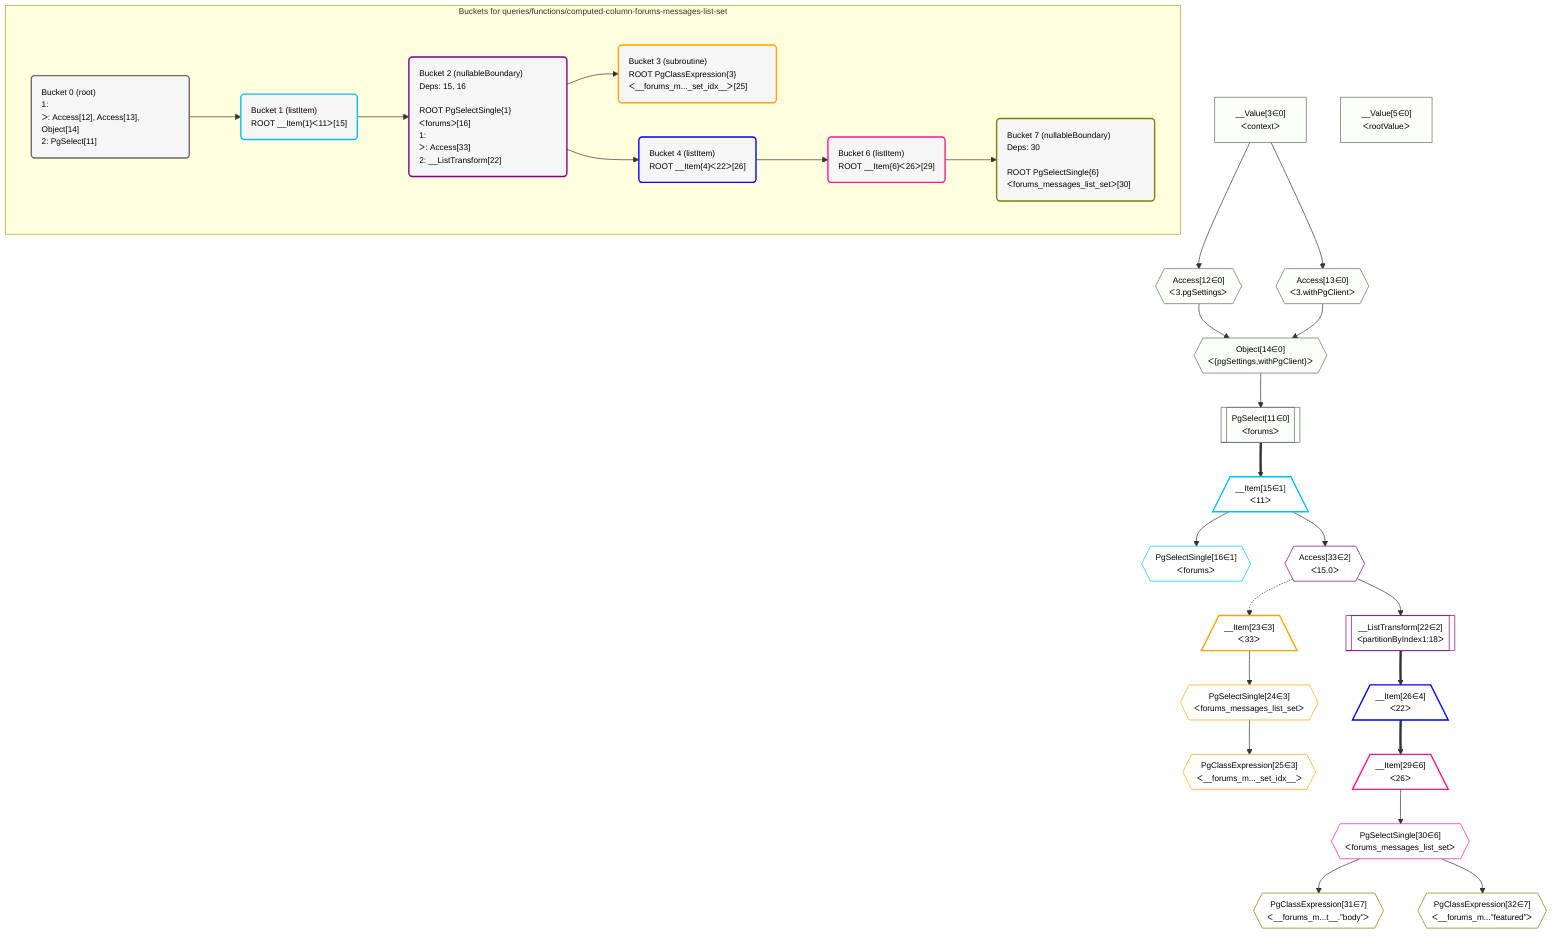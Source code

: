 %%{init: {'themeVariables': { 'fontSize': '12px'}}}%%
graph TD
    classDef path fill:#eee,stroke:#000,color:#000
    classDef plan fill:#fff,stroke-width:1px,color:#000
    classDef itemplan fill:#fff,stroke-width:2px,color:#000
    classDef unbatchedplan fill:#dff,stroke-width:1px,color:#000
    classDef sideeffectplan fill:#fcc,stroke-width:2px,color:#000
    classDef bucket fill:#f6f6f6,color:#000,stroke-width:2px,text-align:left


    %% plan dependencies
    Object14{{"Object[14∈0]<br />ᐸ{pgSettings,withPgClient}ᐳ"}}:::plan
    Access12{{"Access[12∈0]<br />ᐸ3.pgSettingsᐳ"}}:::plan
    Access13{{"Access[13∈0]<br />ᐸ3.withPgClientᐳ"}}:::plan
    Access12 & Access13 --> Object14
    PgSelect11[["PgSelect[11∈0]<br />ᐸforumsᐳ"]]:::plan
    Object14 --> PgSelect11
    __Value3["__Value[3∈0]<br />ᐸcontextᐳ"]:::plan
    __Value3 --> Access12
    __Value3 --> Access13
    __Value5["__Value[5∈0]<br />ᐸrootValueᐳ"]:::plan
    __Item15[/"__Item[15∈1]<br />ᐸ11ᐳ"\]:::itemplan
    PgSelect11 ==> __Item15
    PgSelectSingle16{{"PgSelectSingle[16∈1]<br />ᐸforumsᐳ"}}:::plan
    __Item15 --> PgSelectSingle16
    __ListTransform22[["__ListTransform[22∈2]<br />ᐸpartitionByIndex1:18ᐳ"]]:::plan
    Access33{{"Access[33∈2]<br />ᐸ15.0ᐳ"}}:::plan
    Access33 --> __ListTransform22
    __Item15 --> Access33
    __Item23[/"__Item[23∈3]<br />ᐸ33ᐳ"\]:::itemplan
    Access33 -.-> __Item23
    PgSelectSingle24{{"PgSelectSingle[24∈3]<br />ᐸforums_messages_list_setᐳ"}}:::plan
    __Item23 --> PgSelectSingle24
    PgClassExpression25{{"PgClassExpression[25∈3]<br />ᐸ__forums_m..._set_idx__ᐳ"}}:::plan
    PgSelectSingle24 --> PgClassExpression25
    __Item26[/"__Item[26∈4]<br />ᐸ22ᐳ"\]:::itemplan
    __ListTransform22 ==> __Item26
    __Item29[/"__Item[29∈6]<br />ᐸ26ᐳ"\]:::itemplan
    __Item26 ==> __Item29
    PgSelectSingle30{{"PgSelectSingle[30∈6]<br />ᐸforums_messages_list_setᐳ"}}:::plan
    __Item29 --> PgSelectSingle30
    PgClassExpression31{{"PgClassExpression[31∈7]<br />ᐸ__forums_m...t__.”body”ᐳ"}}:::plan
    PgSelectSingle30 --> PgClassExpression31
    PgClassExpression32{{"PgClassExpression[32∈7]<br />ᐸ__forums_m...”featured”ᐳ"}}:::plan
    PgSelectSingle30 --> PgClassExpression32

    %% define steps

    subgraph "Buckets for queries/functions/computed-column-forums-messages-list-set"
    Bucket0("Bucket 0 (root)<br />1: <br />ᐳ: Access[12], Access[13], Object[14]<br />2: PgSelect[11]"):::bucket
    classDef bucket0 stroke:#696969
    class Bucket0,__Value3,__Value5,PgSelect11,Access12,Access13,Object14 bucket0
    Bucket1("Bucket 1 (listItem)<br />ROOT __Item{1}ᐸ11ᐳ[15]"):::bucket
    classDef bucket1 stroke:#00bfff
    class Bucket1,__Item15,PgSelectSingle16 bucket1
    Bucket2("Bucket 2 (nullableBoundary)<br />Deps: 15, 16<br /><br />ROOT PgSelectSingle{1}ᐸforumsᐳ[16]<br />1: <br />ᐳ: Access[33]<br />2: __ListTransform[22]"):::bucket
    classDef bucket2 stroke:#7f007f
    class Bucket2,__ListTransform22,Access33 bucket2
    Bucket3("Bucket 3 (subroutine)<br />ROOT PgClassExpression{3}ᐸ__forums_m..._set_idx__ᐳ[25]"):::bucket
    classDef bucket3 stroke:#ffa500
    class Bucket3,__Item23,PgSelectSingle24,PgClassExpression25 bucket3
    Bucket4("Bucket 4 (listItem)<br />ROOT __Item{4}ᐸ22ᐳ[26]"):::bucket
    classDef bucket4 stroke:#0000ff
    class Bucket4,__Item26 bucket4
    Bucket6("Bucket 6 (listItem)<br />ROOT __Item{6}ᐸ26ᐳ[29]"):::bucket
    classDef bucket6 stroke:#ff1493
    class Bucket6,__Item29,PgSelectSingle30 bucket6
    Bucket7("Bucket 7 (nullableBoundary)<br />Deps: 30<br /><br />ROOT PgSelectSingle{6}ᐸforums_messages_list_setᐳ[30]"):::bucket
    classDef bucket7 stroke:#808000
    class Bucket7,PgClassExpression31,PgClassExpression32 bucket7
    Bucket0 --> Bucket1
    Bucket1 --> Bucket2
    Bucket2 --> Bucket3 & Bucket4
    Bucket4 --> Bucket6
    Bucket6 --> Bucket7
    classDef unary fill:#fafffa,borderWidth:8px
    class Object14,PgSelect11,Access12,Access13,__Value3,__Value5 unary
    end
